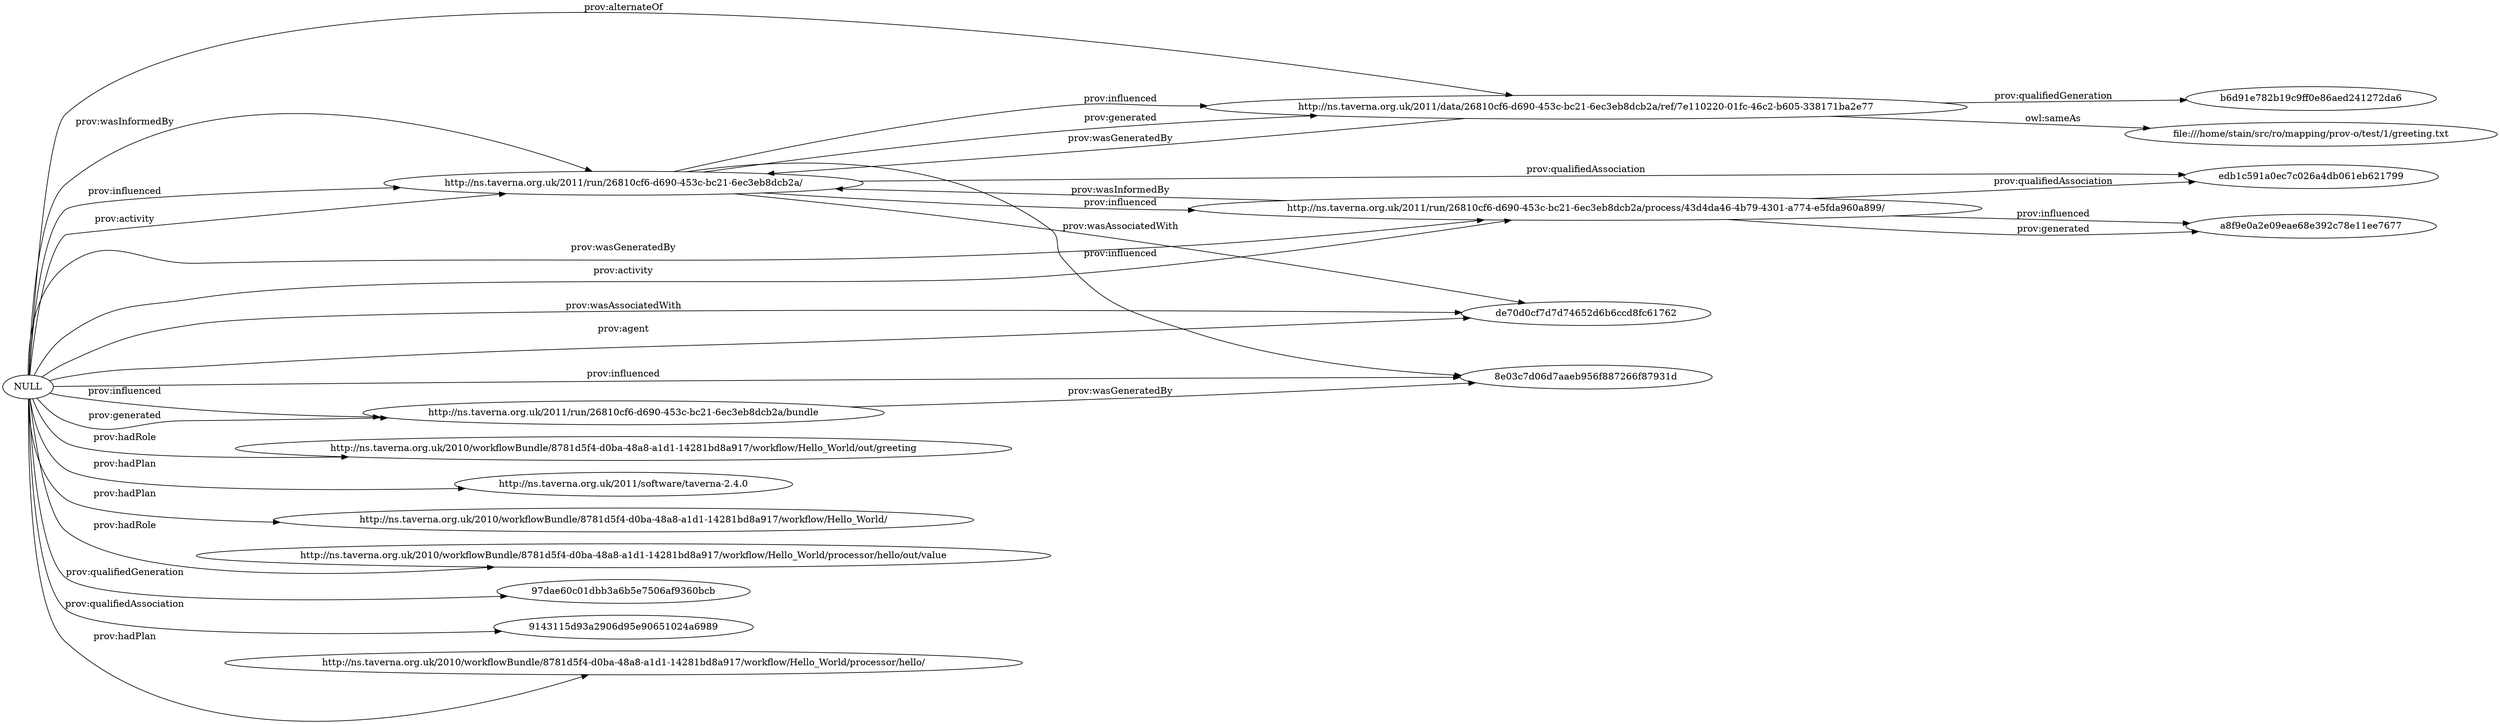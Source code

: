 digraph ar2dtool_diagram { 
rankdir=LR;
size="1501"
	"http://ns.taverna.org.uk/2011/run/26810cf6-d690-453c-bc21-6ec3eb8dcb2a/" -> "http://ns.taverna.org.uk/2011/run/26810cf6-d690-453c-bc21-6ec3eb8dcb2a/process/43d4da46-4b79-4301-a774-e5fda960a899/" [ label = "prov:influenced" ];
	"http://ns.taverna.org.uk/2011/run/26810cf6-d690-453c-bc21-6ec3eb8dcb2a/" -> "http://ns.taverna.org.uk/2011/data/26810cf6-d690-453c-bc21-6ec3eb8dcb2a/ref/7e110220-01fc-46c2-b605-338171ba2e77" [ label = "prov:influenced" ];
	"http://ns.taverna.org.uk/2011/run/26810cf6-d690-453c-bc21-6ec3eb8dcb2a/" -> "http://ns.taverna.org.uk/2011/data/26810cf6-d690-453c-bc21-6ec3eb8dcb2a/ref/7e110220-01fc-46c2-b605-338171ba2e77" [ label = "prov:generated" ];
	"http://ns.taverna.org.uk/2011/run/26810cf6-d690-453c-bc21-6ec3eb8dcb2a/" -> "edb1c591a0ec7c026a4db061eb621799" [ label = "prov:qualifiedAssociation" ];
	"http://ns.taverna.org.uk/2011/run/26810cf6-d690-453c-bc21-6ec3eb8dcb2a/" -> "de70d0cf7d7d74652d6b6ccd8fc61762" [ label = "prov:wasAssociatedWith" ];
	"http://ns.taverna.org.uk/2011/run/26810cf6-d690-453c-bc21-6ec3eb8dcb2a/" -> "8e03c7d06d7aaeb956f887266f87931d" [ label = "prov:influenced" ];
	"http://ns.taverna.org.uk/2011/run/26810cf6-d690-453c-bc21-6ec3eb8dcb2a/bundle" -> "8e03c7d06d7aaeb956f887266f87931d" [ label = "prov:wasGeneratedBy" ];
	"http://ns.taverna.org.uk/2011/run/26810cf6-d690-453c-bc21-6ec3eb8dcb2a/process/43d4da46-4b79-4301-a774-e5fda960a899/" -> "a8f9e0a2e09eae68e392c78e11ee7677" [ label = "prov:influenced" ];
	"http://ns.taverna.org.uk/2011/run/26810cf6-d690-453c-bc21-6ec3eb8dcb2a/process/43d4da46-4b79-4301-a774-e5fda960a899/" -> "a8f9e0a2e09eae68e392c78e11ee7677" [ label = "prov:generated" ];
	"http://ns.taverna.org.uk/2011/run/26810cf6-d690-453c-bc21-6ec3eb8dcb2a/process/43d4da46-4b79-4301-a774-e5fda960a899/" -> "edb1c591a0ec7c026a4db061eb621799" [ label = "prov:qualifiedAssociation" ];
	"http://ns.taverna.org.uk/2011/run/26810cf6-d690-453c-bc21-6ec3eb8dcb2a/process/43d4da46-4b79-4301-a774-e5fda960a899/" -> "http://ns.taverna.org.uk/2011/run/26810cf6-d690-453c-bc21-6ec3eb8dcb2a/" [ label = "prov:wasInformedBy" ];
	"http://ns.taverna.org.uk/2011/data/26810cf6-d690-453c-bc21-6ec3eb8dcb2a/ref/7e110220-01fc-46c2-b605-338171ba2e77" -> "b6d91e782b19c9ff0e86aed241272da6" [ label = "prov:qualifiedGeneration" ];
	"http://ns.taverna.org.uk/2011/data/26810cf6-d690-453c-bc21-6ec3eb8dcb2a/ref/7e110220-01fc-46c2-b605-338171ba2e77" -> "http://ns.taverna.org.uk/2011/run/26810cf6-d690-453c-bc21-6ec3eb8dcb2a/" [ label = "prov:wasGeneratedBy" ];
	"http://ns.taverna.org.uk/2011/data/26810cf6-d690-453c-bc21-6ec3eb8dcb2a/ref/7e110220-01fc-46c2-b605-338171ba2e77" -> "file:///home/stain/src/ro/mapping/prov-o/test/1/greeting.txt" [ label = "owl:sameAs" ];
	"NULL" -> "de70d0cf7d7d74652d6b6ccd8fc61762" [ label = "prov:agent" ];
	"NULL" -> "http://ns.taverna.org.uk/2010/workflowBundle/8781d5f4-d0ba-48a8-a1d1-14281bd8a917/workflow/Hello_World/out/greeting" [ label = "prov:hadRole" ];
	"NULL" -> "8e03c7d06d7aaeb956f887266f87931d" [ label = "prov:influenced" ];
	"NULL" -> "http://ns.taverna.org.uk/2011/run/26810cf6-d690-453c-bc21-6ec3eb8dcb2a/bundle" [ label = "prov:influenced" ];
	"NULL" -> "http://ns.taverna.org.uk/2011/run/26810cf6-d690-453c-bc21-6ec3eb8dcb2a/" [ label = "prov:influenced" ];
	"NULL" -> "de70d0cf7d7d74652d6b6ccd8fc61762" [ label = "prov:wasAssociatedWith" ];
	"NULL" -> "http://ns.taverna.org.uk/2011/run/26810cf6-d690-453c-bc21-6ec3eb8dcb2a/process/43d4da46-4b79-4301-a774-e5fda960a899/" [ label = "prov:wasGeneratedBy" ];
	"NULL" -> "http://ns.taverna.org.uk/2011/data/26810cf6-d690-453c-bc21-6ec3eb8dcb2a/ref/7e110220-01fc-46c2-b605-338171ba2e77" [ label = "prov:alternateOf" ];
	"NULL" -> "http://ns.taverna.org.uk/2011/run/26810cf6-d690-453c-bc21-6ec3eb8dcb2a/bundle" [ label = "prov:generated" ];
	"NULL" -> "http://ns.taverna.org.uk/2011/software/taverna-2.4.0" [ label = "prov:hadPlan" ];
	"NULL" -> "http://ns.taverna.org.uk/2010/workflowBundle/8781d5f4-d0ba-48a8-a1d1-14281bd8a917/workflow/Hello_World/" [ label = "prov:hadPlan" ];
	"NULL" -> "http://ns.taverna.org.uk/2011/run/26810cf6-d690-453c-bc21-6ec3eb8dcb2a/" [ label = "prov:activity" ];
	"NULL" -> "http://ns.taverna.org.uk/2010/workflowBundle/8781d5f4-d0ba-48a8-a1d1-14281bd8a917/workflow/Hello_World/processor/hello/out/value" [ label = "prov:hadRole" ];
	"NULL" -> "97dae60c01dbb3a6b5e7506af9360bcb" [ label = "prov:qualifiedGeneration" ];
	"NULL" -> "9143115d93a2906d95e90651024a6989" [ label = "prov:qualifiedAssociation" ];
	"NULL" -> "http://ns.taverna.org.uk/2010/workflowBundle/8781d5f4-d0ba-48a8-a1d1-14281bd8a917/workflow/Hello_World/processor/hello/" [ label = "prov:hadPlan" ];
	"NULL" -> "http://ns.taverna.org.uk/2011/run/26810cf6-d690-453c-bc21-6ec3eb8dcb2a/" [ label = "prov:wasInformedBy" ];
	"NULL" -> "http://ns.taverna.org.uk/2011/run/26810cf6-d690-453c-bc21-6ec3eb8dcb2a/process/43d4da46-4b79-4301-a774-e5fda960a899/" [ label = "prov:activity" ];

}
